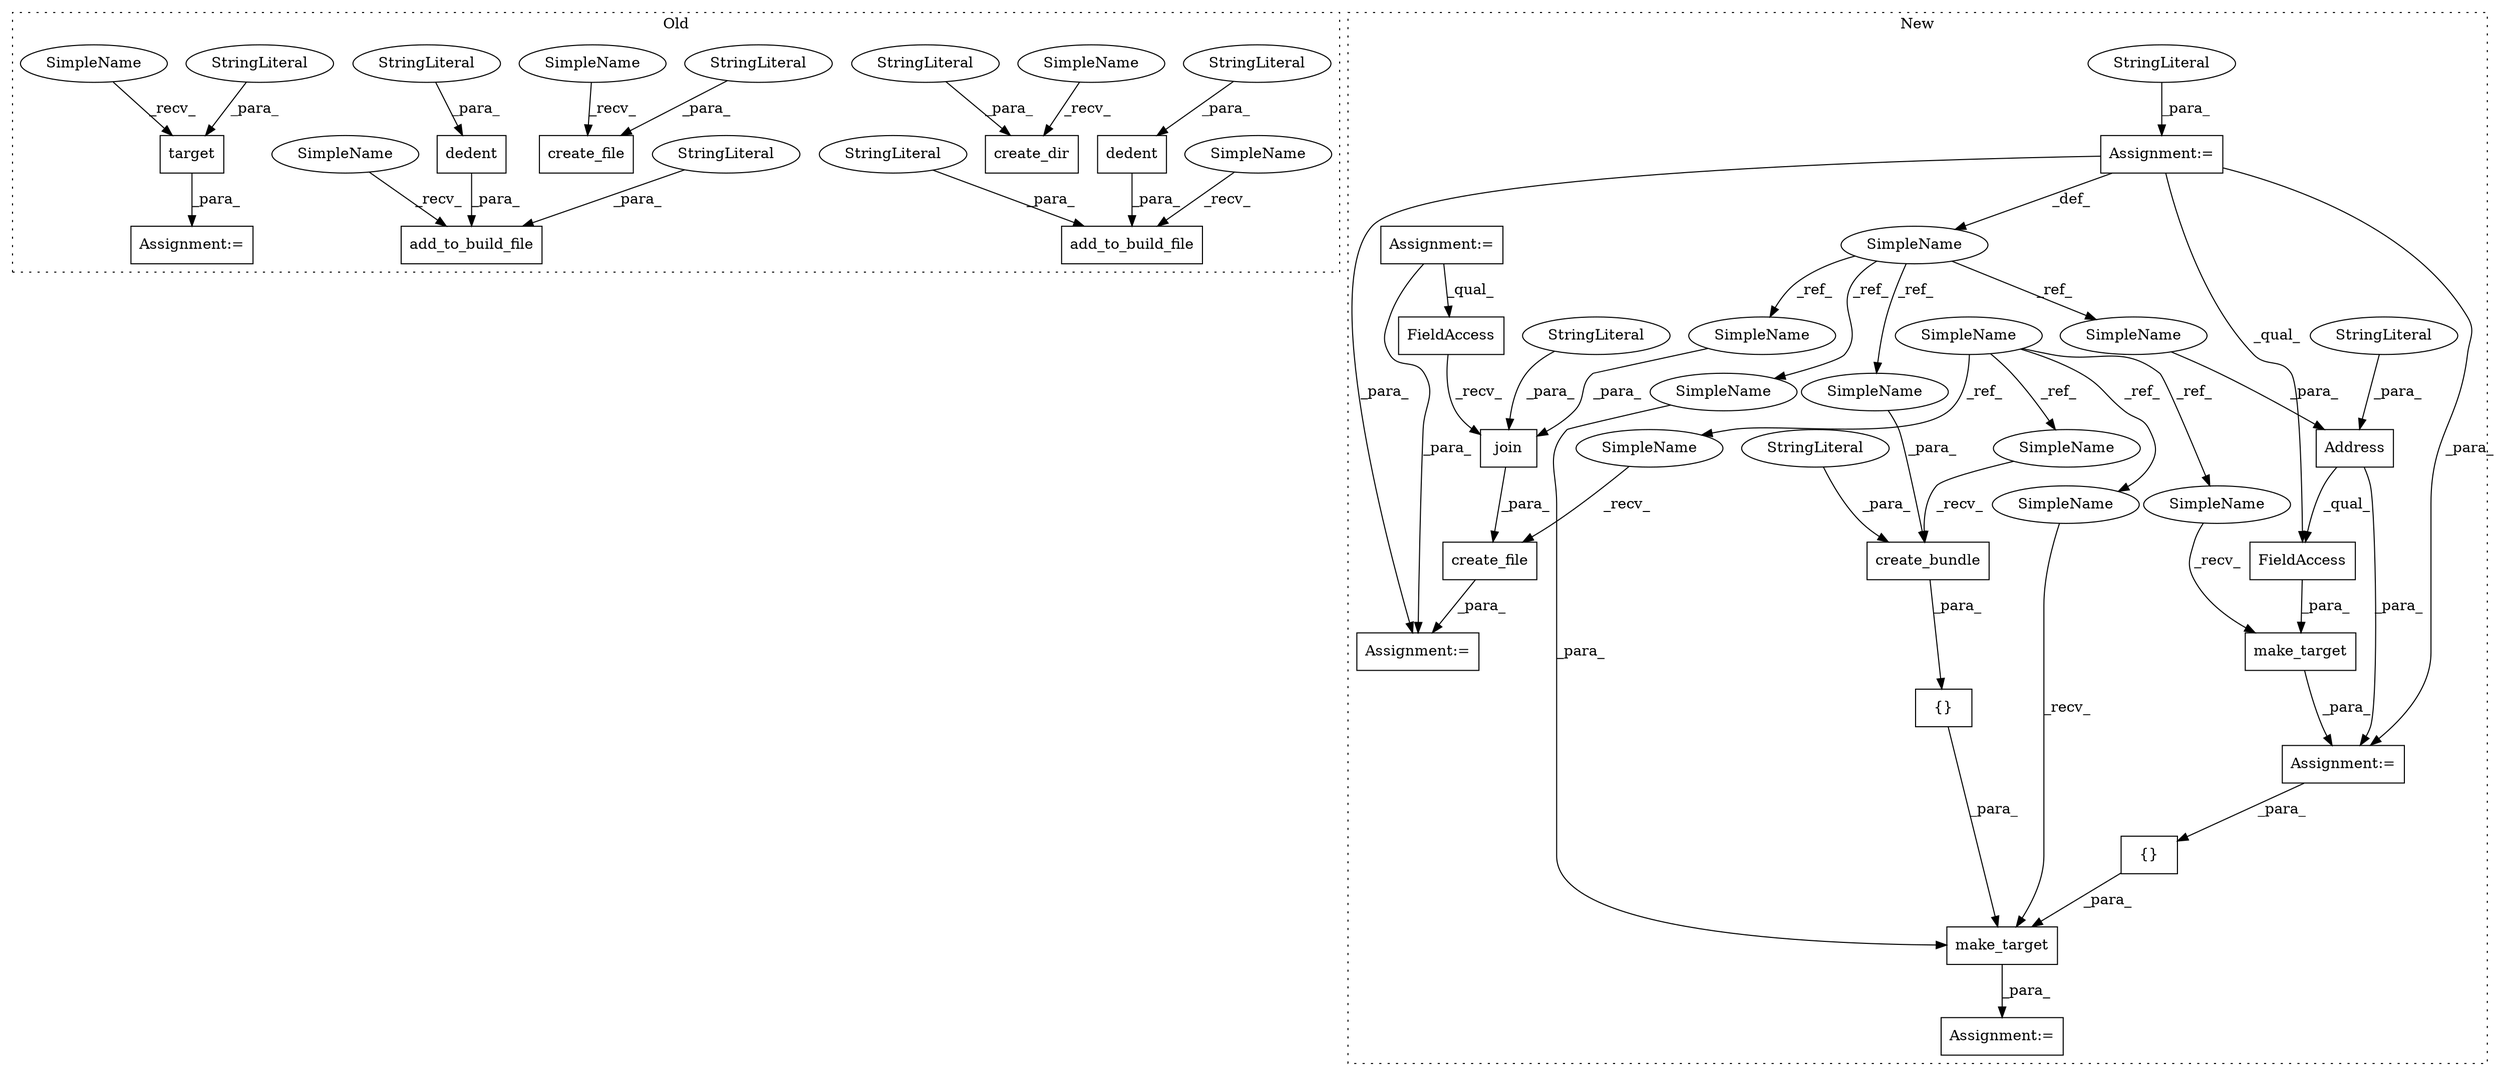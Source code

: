 digraph G {
subgraph cluster0 {
1 [label="create_dir" a="32" s="11166,11216" l="11,1" shape="box"];
4 [label="StringLiteral" a="45" s="11177" l="39" shape="ellipse"];
11 [label="create_file" a="32" s="11228,11295" l="12,1" shape="box"];
12 [label="StringLiteral" a="45" s="11240" l="55" shape="ellipse"];
21 [label="add_to_build_file" a="32" s="11307,11413" l="18,1" shape="box"];
22 [label="dedent" a="32" s="11364,11412" l="7,1" shape="box"];
23 [label="StringLiteral" a="45" s="11371" l="41" shape="ellipse"];
24 [label="StringLiteral" a="45" s="11325" l="38" shape="ellipse"];
27 [label="add_to_build_file" a="32" s="11425,11704" l="18,1" shape="box"];
28 [label="dedent" a="32" s="11482,11703" l="7,1" shape="box"];
29 [label="StringLiteral" a="45" s="11489" l="214" shape="ellipse"];
30 [label="StringLiteral" a="45" s="11443" l="38" shape="ellipse"];
33 [label="target" a="32" s="11720,11759" l="7,1" shape="box"];
34 [label="StringLiteral" a="45" s="11727" l="32" shape="ellipse"];
35 [label="Assignment:=" a="7" s="11766,11856" l="53,2" shape="box"];
41 [label="SimpleName" a="42" s="11715" l="4" shape="ellipse"];
42 [label="SimpleName" a="42" s="11161" l="4" shape="ellipse"];
43 [label="SimpleName" a="42" s="11223" l="4" shape="ellipse"];
44 [label="SimpleName" a="42" s="11420" l="4" shape="ellipse"];
45 [label="SimpleName" a="42" s="11302" l="4" shape="ellipse"];
label = "Old";
style="dotted";
}
subgraph cluster1 {
2 [label="{}" a="4" s="8302,8309" l="1,1" shape="box"];
3 [label="Address" a="32" s="8091,8117" l="8,1" shape="box"];
5 [label="StringLiteral" a="45" s="8109" l="8" shape="ellipse"];
6 [label="make_target" a="32" s="8264,8328" l="12,1" shape="box"];
7 [label="{}" a="4" s="8320,8327" l="1,1" shape="box"];
8 [label="make_target" a="32" s="8079,8133" l="12,1" shape="box"];
9 [label="SimpleName" a="42" s="7708" l="4" shape="ellipse"];
10 [label="create_file" a="32" s="7916,7976" l="12,1" shape="box"];
13 [label="FieldAccess" a="22" s="8091" l="32" shape="box"];
14 [label="join" a="32" s="7936,7975" l="5,1" shape="box"];
15 [label="StringLiteral" a="45" s="7951" l="24" shape="ellipse"];
16 [label="FieldAccess" a="22" s="7928" l="7" shape="box"];
17 [label="Assignment:=" a="7" s="8258" l="1" shape="box"];
18 [label="Assignment:=" a="7" s="7910" l="1" shape="box"];
19 [label="Assignment:=" a="7" s="7860" l="1" shape="box"];
20 [label="StringLiteral" a="45" s="7861" l="32" shape="ellipse"];
25 [label="Assignment:=" a="7" s="8073" l="1" shape="box"];
26 [label="SimpleName" a="42" s="7851" l="9" shape="ellipse"];
31 [label="create_bundle" a="32" s="8152,8248" l="14,1" shape="box"];
32 [label="StringLiteral" a="45" s="8176" l="8" shape="ellipse"];
36 [label="Assignment:=" a="7" s="7739" l="2" shape="box"];
37 [label="SimpleName" a="42" s="8259" l="4" shape="ellipse"];
38 [label="SimpleName" a="42" s="8074" l="4" shape="ellipse"];
39 [label="SimpleName" a="42" s="8147" l="4" shape="ellipse"];
40 [label="SimpleName" a="42" s="7911" l="4" shape="ellipse"];
46 [label="SimpleName" a="42" s="8276" l="9" shape="ellipse"];
47 [label="SimpleName" a="42" s="8099" l="9" shape="ellipse"];
48 [label="SimpleName" a="42" s="8166" l="9" shape="ellipse"];
49 [label="SimpleName" a="42" s="7941" l="9" shape="ellipse"];
label = "New";
style="dotted";
}
2 -> 6 [label="_para_"];
3 -> 25 [label="_para_"];
3 -> 13 [label="_qual_"];
4 -> 1 [label="_para_"];
5 -> 3 [label="_para_"];
6 -> 17 [label="_para_"];
7 -> 6 [label="_para_"];
8 -> 25 [label="_para_"];
9 -> 38 [label="_ref_"];
9 -> 39 [label="_ref_"];
9 -> 37 [label="_ref_"];
9 -> 40 [label="_ref_"];
10 -> 18 [label="_para_"];
12 -> 11 [label="_para_"];
13 -> 8 [label="_para_"];
14 -> 10 [label="_para_"];
15 -> 14 [label="_para_"];
16 -> 14 [label="_recv_"];
19 -> 18 [label="_para_"];
19 -> 25 [label="_para_"];
19 -> 26 [label="_def_"];
19 -> 13 [label="_qual_"];
20 -> 19 [label="_para_"];
22 -> 21 [label="_para_"];
23 -> 22 [label="_para_"];
24 -> 21 [label="_para_"];
25 -> 2 [label="_para_"];
26 -> 49 [label="_ref_"];
26 -> 46 [label="_ref_"];
26 -> 47 [label="_ref_"];
26 -> 48 [label="_ref_"];
28 -> 27 [label="_para_"];
29 -> 28 [label="_para_"];
30 -> 27 [label="_para_"];
31 -> 7 [label="_para_"];
32 -> 31 [label="_para_"];
33 -> 35 [label="_para_"];
34 -> 33 [label="_para_"];
36 -> 18 [label="_para_"];
36 -> 16 [label="_qual_"];
37 -> 6 [label="_recv_"];
38 -> 8 [label="_recv_"];
39 -> 31 [label="_recv_"];
40 -> 10 [label="_recv_"];
41 -> 33 [label="_recv_"];
42 -> 1 [label="_recv_"];
43 -> 11 [label="_recv_"];
44 -> 27 [label="_recv_"];
45 -> 21 [label="_recv_"];
46 -> 6 [label="_para_"];
47 -> 3 [label="_para_"];
48 -> 31 [label="_para_"];
49 -> 14 [label="_para_"];
}